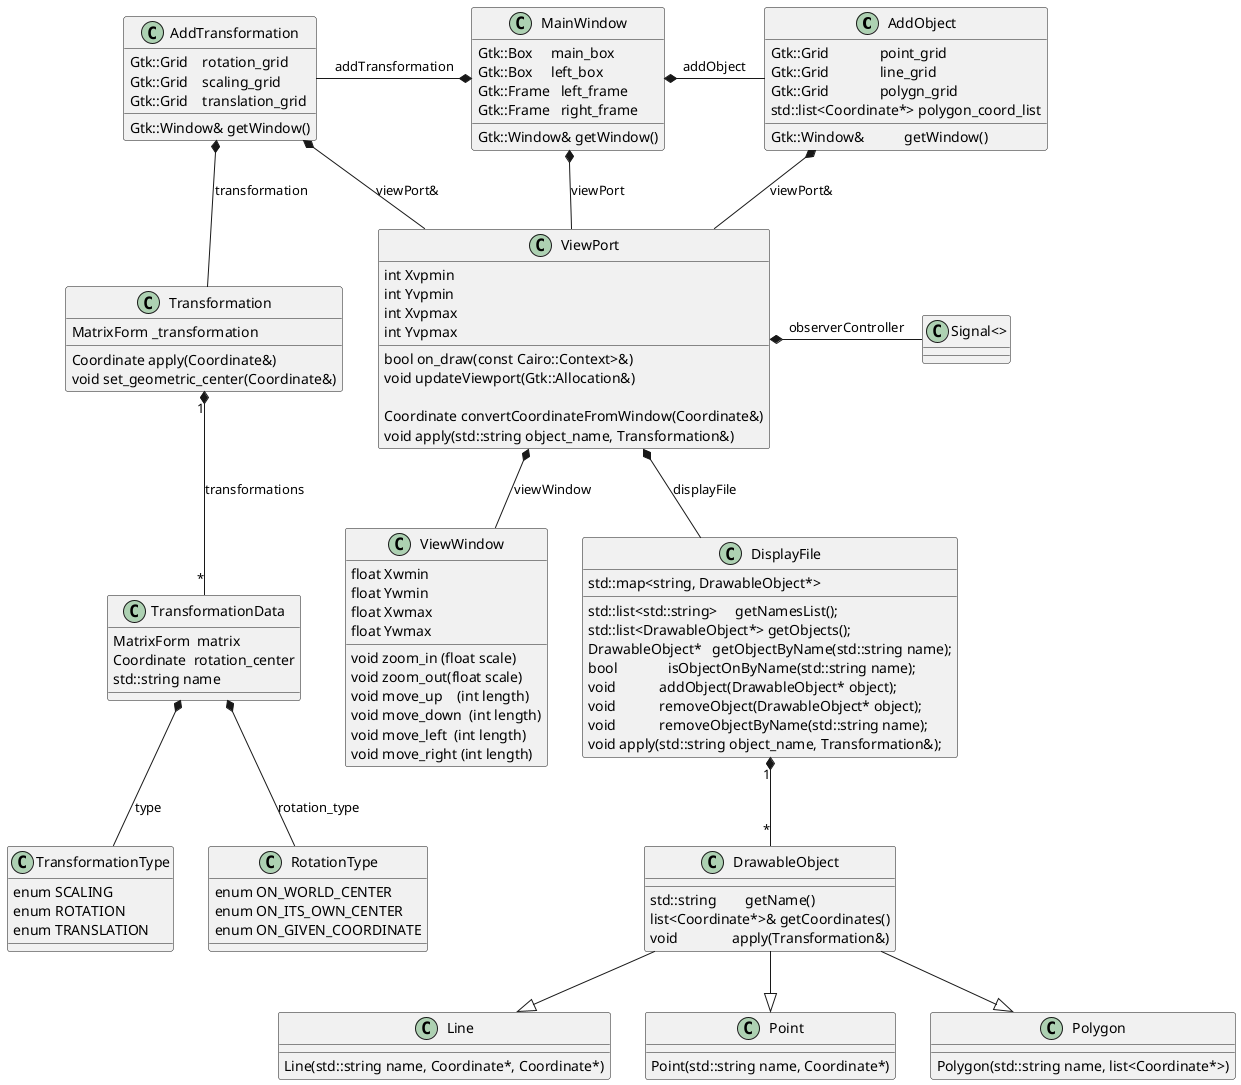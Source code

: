 
@startuml
  skinparam defaultFontName Consolas

  AddObject  *--  ViewPort                 : viewPort&

  AddTransformation  *--  ViewPort         : viewPort&
  AddTransformation  *-down- Transformation: transformation

  DisplayFile        -left[hidden]> ViewWindow
  DisplayFile "1\n"  *-down- "*" DrawableObject

  Line    <|-up- DrawableObject
  Point   <|-up- DrawableObject
  Polygon <|-up- DrawableObject

  MainWindow *-down-  ViewPort             : viewPort
  MainWindow *-right- AddObject            : addObject
  MainWindow *-left-  AddTransformation    : addTransformation

  Transformation "1" *-- "*" TransformationData: transformations
  TransformationData *-- TransformationType: type
  TransformationData *-- RotationType      : rotation_type

  ViewPort *-- ViewWindow                  : viewWindow
  ViewPort *-down- DisplayFile             : displayFile
  ViewPort *-right- "Signal<>"             : observerController

  class AddObject {
    Gtk::Grid              point_grid
    Gtk::Grid              line_grid
    Gtk::Grid              polygn_grid
    Gtk::Window&           getWindow()
    std::list<Coordinate*> polygon_coord_list
  }

  class AddTransformation {
    Gtk::Grid    rotation_grid
    Gtk::Grid    scaling_grid
    Gtk::Grid    translation_grid
    Gtk::Window& getWindow()
  }

  class DisplayFile {
    std::map<string, DrawableObject*>

    std::list<std::string>     getNamesList();
    std::list<DrawableObject*> getObjects();
    DrawableObject*   getObjectByName(std::string name);
    bool              isObjectOnByName(std::string name);
    void            addObject(DrawableObject* object);
    void            removeObject(DrawableObject* object);
    void            removeObjectByName(std::string name);
    void apply(std::string object_name, Transformation&);
  }

  class DrawableObject {
    std::string        getName()
    list<Coordinate*>& getCoordinates()
    void               apply(Transformation&)
  }

  class Line {
    Line(std::string name, Coordinate*, Coordinate*)
  }

  class Point {
    Point(std::string name, Coordinate*)
  }

  class Polygon {
    Polygon(std::string name, list<Coordinate*>)
  }

  class MainWindow {
    Gtk::Box     main_box
    Gtk::Box     left_box
    Gtk::Frame   left_frame
    Gtk::Frame   right_frame
    Gtk::Window& getWindow()
  }

  class RotationType {
    enum ON_WORLD_CENTER
    enum ON_ITS_OWN_CENTER
    enum ON_GIVEN_COORDINATE
  }

  class Transformation {
    MatrixForm _transformation
    Coordinate apply(Coordinate&)
    void set_geometric_center(Coordinate&)
  }

  class TransformationData {
    MatrixForm  matrix
    Coordinate  rotation_center
    std::string name
  }

  class TransformationType {
    enum SCALING
    enum ROTATION
    enum TRANSLATION
  }

  class ViewPort {
    int Xvpmin
    int Yvpmin
    int Xvpmax
    int Yvpmax
    bool on_draw(const Cairo::Context>&)
    void updateViewport(Gtk::Allocation&)

    Coordinate convertCoordinateFromWindow(Coordinate&)
    void apply(std::string object_name, Transformation&)
  }

  class ViewWindow {
    float Xwmin
    float Ywmin
    float Xwmax
    float Ywmax
    void zoom_in (float scale)
    void zoom_out(float scale)
    void move_up    (int length)
    void move_down  (int length)
    void move_left  (int length)
    void move_right (int length)
  }

@enduml
